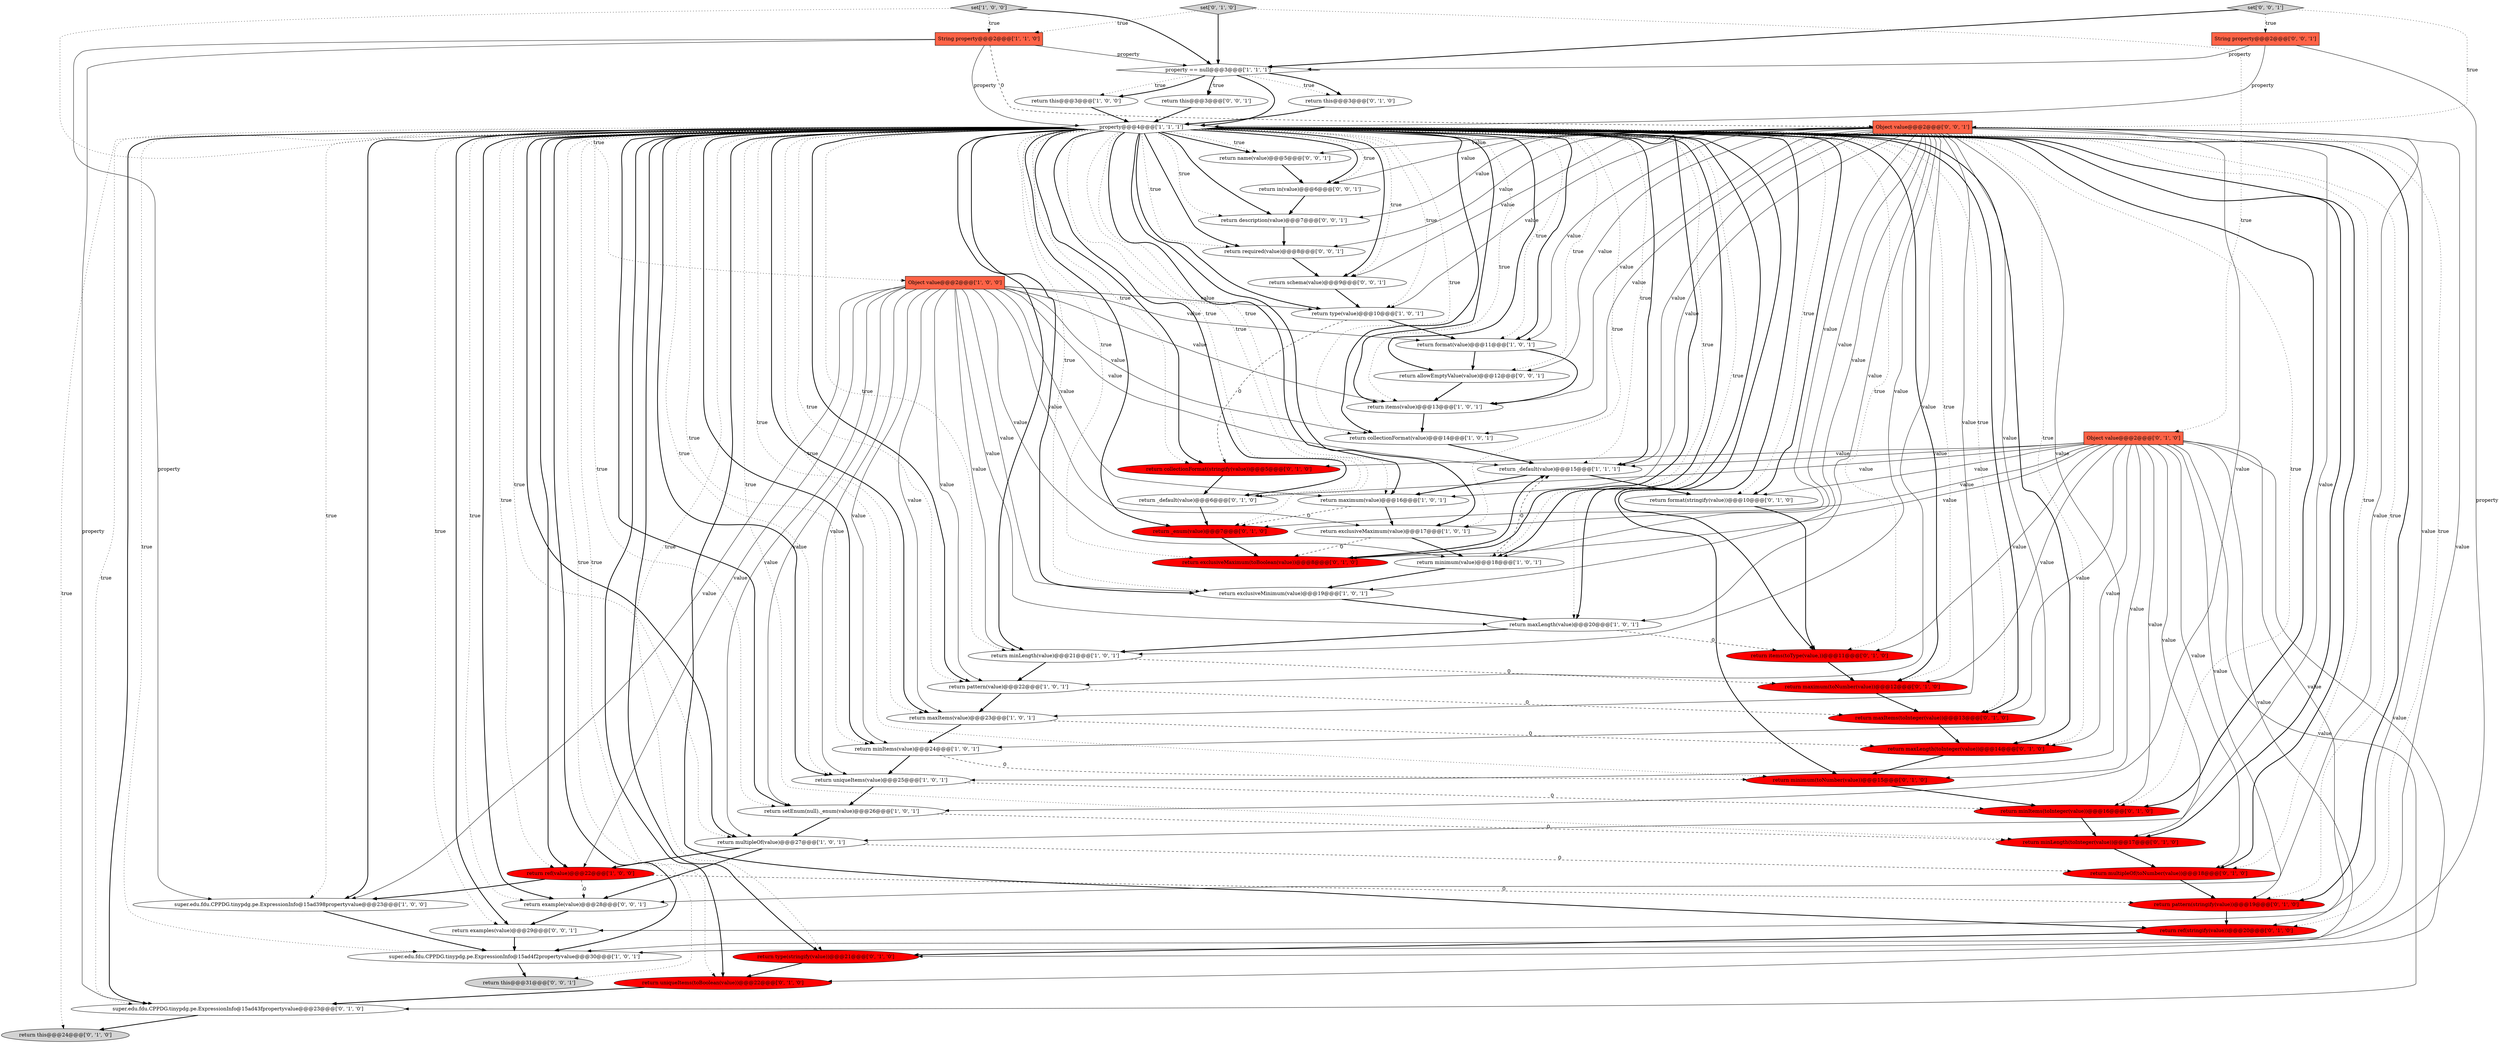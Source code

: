 digraph {
13 [style = filled, label = "property@@@4@@@['1', '1', '1']", fillcolor = white, shape = diamond image = "AAA0AAABBB1BBB"];
56 [style = filled, label = "set['0', '0', '1']", fillcolor = lightgray, shape = diamond image = "AAA0AAABBB3BBB"];
39 [style = filled, label = "return items(toType(value,))@@@11@@@['0', '1', '0']", fillcolor = red, shape = ellipse image = "AAA1AAABBB2BBB"];
20 [style = filled, label = "return pattern(value)@@@22@@@['1', '0', '1']", fillcolor = white, shape = ellipse image = "AAA0AAABBB1BBB"];
60 [style = filled, label = "return description(value)@@@7@@@['0', '0', '1']", fillcolor = white, shape = ellipse image = "AAA0AAABBB3BBB"];
8 [style = filled, label = "set['1', '0', '0']", fillcolor = lightgray, shape = diamond image = "AAA0AAABBB1BBB"];
26 [style = filled, label = "return maxItems(toInteger(value))@@@13@@@['0', '1', '0']", fillcolor = red, shape = ellipse image = "AAA1AAABBB2BBB"];
38 [style = filled, label = "return minLength(toInteger(value))@@@17@@@['0', '1', '0']", fillcolor = red, shape = ellipse image = "AAA1AAABBB2BBB"];
43 [style = filled, label = "return maximum(toNumber(value))@@@12@@@['0', '1', '0']", fillcolor = red, shape = ellipse image = "AAA1AAABBB2BBB"];
25 [style = filled, label = "super.edu.fdu.CPPDG.tinypdg.pe.ExpressionInfo@15ad398propertyvalue@@@23@@@['1', '0', '0']", fillcolor = white, shape = ellipse image = "AAA0AAABBB1BBB"];
17 [style = filled, label = "super.edu.fdu.CPPDG.tinypdg.pe.ExpressionInfo@15ad4f2propertyvalue@@@30@@@['1', '0', '1']", fillcolor = white, shape = ellipse image = "AAA0AAABBB1BBB"];
22 [style = filled, label = "return minLength(value)@@@21@@@['1', '0', '1']", fillcolor = white, shape = ellipse image = "AAA0AAABBB1BBB"];
27 [style = filled, label = "return minimum(toNumber(value))@@@15@@@['0', '1', '0']", fillcolor = red, shape = ellipse image = "AAA1AAABBB2BBB"];
49 [style = filled, label = "return required(value)@@@8@@@['0', '0', '1']", fillcolor = white, shape = ellipse image = "AAA0AAABBB3BBB"];
51 [style = filled, label = "return this@@@31@@@['0', '0', '1']", fillcolor = lightgray, shape = ellipse image = "AAA0AAABBB3BBB"];
57 [style = filled, label = "String property@@@2@@@['0', '0', '1']", fillcolor = tomato, shape = box image = "AAA0AAABBB3BBB"];
16 [style = filled, label = "property == null@@@3@@@['1', '1', '1']", fillcolor = white, shape = diamond image = "AAA0AAABBB1BBB"];
18 [style = filled, label = "return exclusiveMinimum(value)@@@19@@@['1', '0', '1']", fillcolor = white, shape = ellipse image = "AAA0AAABBB1BBB"];
55 [style = filled, label = "return this@@@3@@@['0', '0', '1']", fillcolor = white, shape = ellipse image = "AAA0AAABBB3BBB"];
44 [style = filled, label = "return this@@@24@@@['0', '1', '0']", fillcolor = lightgray, shape = ellipse image = "AAA0AAABBB2BBB"];
3 [style = filled, label = "return collectionFormat(value)@@@14@@@['1', '0', '1']", fillcolor = white, shape = ellipse image = "AAA0AAABBB1BBB"];
7 [style = filled, label = "return _default(value)@@@15@@@['1', '1', '1']", fillcolor = white, shape = ellipse image = "AAA0AAABBB1BBB"];
31 [style = filled, label = "return minItems(toInteger(value))@@@16@@@['0', '1', '0']", fillcolor = red, shape = ellipse image = "AAA1AAABBB2BBB"];
50 [style = filled, label = "return allowEmptyValue(value)@@@12@@@['0', '0', '1']", fillcolor = white, shape = ellipse image = "AAA0AAABBB3BBB"];
24 [style = filled, label = "String property@@@2@@@['1', '1', '0']", fillcolor = tomato, shape = box image = "AAA0AAABBB1BBB"];
19 [style = filled, label = "return exclusiveMaximum(value)@@@17@@@['1', '0', '1']", fillcolor = white, shape = ellipse image = "AAA0AAABBB1BBB"];
14 [style = filled, label = "return uniqueItems(value)@@@25@@@['1', '0', '1']", fillcolor = white, shape = ellipse image = "AAA0AAABBB1BBB"];
33 [style = filled, label = "super.edu.fdu.CPPDG.tinypdg.pe.ExpressionInfo@15ad43fpropertyvalue@@@23@@@['0', '1', '0']", fillcolor = white, shape = ellipse image = "AAA0AAABBB2BBB"];
11 [style = filled, label = "return items(value)@@@13@@@['1', '0', '1']", fillcolor = white, shape = ellipse image = "AAA0AAABBB1BBB"];
21 [style = filled, label = "return setEnum(null)._enum(value)@@@26@@@['1', '0', '1']", fillcolor = white, shape = ellipse image = "AAA0AAABBB1BBB"];
28 [style = filled, label = "return _default(value)@@@6@@@['0', '1', '0']", fillcolor = white, shape = ellipse image = "AAA0AAABBB2BBB"];
29 [style = filled, label = "return maxLength(toInteger(value))@@@14@@@['0', '1', '0']", fillcolor = red, shape = ellipse image = "AAA1AAABBB2BBB"];
42 [style = filled, label = "set['0', '1', '0']", fillcolor = lightgray, shape = diamond image = "AAA0AAABBB2BBB"];
37 [style = filled, label = "return multipleOf(toNumber(value))@@@18@@@['0', '1', '0']", fillcolor = red, shape = ellipse image = "AAA1AAABBB2BBB"];
48 [style = filled, label = "return name(value)@@@5@@@['0', '0', '1']", fillcolor = white, shape = ellipse image = "AAA0AAABBB3BBB"];
47 [style = filled, label = "return format(stringify(value))@@@10@@@['0', '1', '0']", fillcolor = white, shape = ellipse image = "AAA0AAABBB2BBB"];
15 [style = filled, label = "Object value@@@2@@@['1', '0', '0']", fillcolor = tomato, shape = box image = "AAA0AAABBB1BBB"];
4 [style = filled, label = "return minItems(value)@@@24@@@['1', '0', '1']", fillcolor = white, shape = ellipse image = "AAA0AAABBB1BBB"];
45 [style = filled, label = "return exclusiveMaximum(toBoolean(value))@@@8@@@['0', '1', '0']", fillcolor = red, shape = ellipse image = "AAA1AAABBB2BBB"];
1 [style = filled, label = "return format(value)@@@11@@@['1', '0', '1']", fillcolor = white, shape = ellipse image = "AAA0AAABBB1BBB"];
52 [style = filled, label = "return example(value)@@@28@@@['0', '0', '1']", fillcolor = white, shape = ellipse image = "AAA0AAABBB3BBB"];
10 [style = filled, label = "return ref(value)@@@22@@@['1', '0', '0']", fillcolor = red, shape = ellipse image = "AAA1AAABBB1BBB"];
34 [style = filled, label = "Object value@@@2@@@['0', '1', '0']", fillcolor = tomato, shape = box image = "AAA0AAABBB2BBB"];
23 [style = filled, label = "return multipleOf(value)@@@27@@@['1', '0', '1']", fillcolor = white, shape = ellipse image = "AAA0AAABBB1BBB"];
59 [style = filled, label = "return schema(value)@@@9@@@['0', '0', '1']", fillcolor = white, shape = ellipse image = "AAA0AAABBB3BBB"];
5 [style = filled, label = "return type(value)@@@10@@@['1', '0', '1']", fillcolor = white, shape = ellipse image = "AAA0AAABBB1BBB"];
32 [style = filled, label = "return this@@@3@@@['0', '1', '0']", fillcolor = white, shape = ellipse image = "AAA0AAABBB2BBB"];
36 [style = filled, label = "return collectionFormat(stringify(value))@@@5@@@['0', '1', '0']", fillcolor = red, shape = ellipse image = "AAA1AAABBB2BBB"];
0 [style = filled, label = "return maxLength(value)@@@20@@@['1', '0', '1']", fillcolor = white, shape = ellipse image = "AAA0AAABBB1BBB"];
41 [style = filled, label = "return _enum(value)@@@7@@@['0', '1', '0']", fillcolor = red, shape = ellipse image = "AAA1AAABBB2BBB"];
30 [style = filled, label = "return type(stringify(value))@@@21@@@['0', '1', '0']", fillcolor = red, shape = ellipse image = "AAA1AAABBB2BBB"];
6 [style = filled, label = "return minimum(value)@@@18@@@['1', '0', '1']", fillcolor = white, shape = ellipse image = "AAA0AAABBB1BBB"];
2 [style = filled, label = "return maxItems(value)@@@23@@@['1', '0', '1']", fillcolor = white, shape = ellipse image = "AAA0AAABBB1BBB"];
53 [style = filled, label = "return examples(value)@@@29@@@['0', '0', '1']", fillcolor = white, shape = ellipse image = "AAA0AAABBB3BBB"];
35 [style = filled, label = "return uniqueItems(toBoolean(value))@@@22@@@['0', '1', '0']", fillcolor = red, shape = ellipse image = "AAA1AAABBB2BBB"];
58 [style = filled, label = "Object value@@@2@@@['0', '0', '1']", fillcolor = tomato, shape = box image = "AAA0AAABBB3BBB"];
12 [style = filled, label = "return maximum(value)@@@16@@@['1', '0', '1']", fillcolor = white, shape = ellipse image = "AAA0AAABBB1BBB"];
54 [style = filled, label = "return in(value)@@@6@@@['0', '0', '1']", fillcolor = white, shape = ellipse image = "AAA0AAABBB3BBB"];
46 [style = filled, label = "return pattern(stringify(value))@@@19@@@['0', '1', '0']", fillcolor = red, shape = ellipse image = "AAA1AAABBB2BBB"];
9 [style = filled, label = "return this@@@3@@@['1', '0', '0']", fillcolor = white, shape = ellipse image = "AAA0AAABBB1BBB"];
40 [style = filled, label = "return ref(stringify(value))@@@20@@@['0', '1', '0']", fillcolor = red, shape = ellipse image = "AAA1AAABBB2BBB"];
8->16 [style = bold, label=""];
15->10 [style = solid, label="value"];
58->20 [style = solid, label="value"];
13->47 [style = bold, label=""];
58->14 [style = solid, label="value"];
16->9 [style = dotted, label="true"];
13->49 [style = dotted, label="true"];
49->59 [style = bold, label=""];
13->28 [style = dotted, label="true"];
16->55 [style = bold, label=""];
13->27 [style = dotted, label="true"];
58->23 [style = solid, label="value"];
13->51 [style = dotted, label="true"];
13->41 [style = dotted, label="true"];
13->20 [style = dotted, label="true"];
13->60 [style = dotted, label="true"];
58->52 [style = solid, label="value"];
15->1 [style = solid, label="value"];
36->28 [style = bold, label=""];
13->5 [style = dotted, label="true"];
57->17 [style = solid, label="property"];
55->13 [style = bold, label=""];
43->26 [style = bold, label=""];
13->49 [style = bold, label=""];
15->22 [style = solid, label="value"];
13->10 [style = dotted, label="true"];
34->31 [style = solid, label="value"];
13->1 [style = bold, label=""];
34->36 [style = solid, label="value"];
45->7 [style = bold, label=""];
13->35 [style = dotted, label="true"];
48->54 [style = bold, label=""];
58->5 [style = solid, label="value"];
34->38 [style = solid, label="value"];
13->59 [style = bold, label=""];
13->17 [style = bold, label=""];
13->21 [style = dotted, label="true"];
23->52 [style = bold, label=""];
15->6 [style = solid, label="value"];
58->21 [style = solid, label="value"];
13->36 [style = bold, label=""];
58->59 [style = solid, label="value"];
34->43 [style = solid, label="value"];
56->58 [style = dotted, label="true"];
13->45 [style = bold, label=""];
16->32 [style = dotted, label="true"];
13->46 [style = bold, label=""];
34->35 [style = solid, label="value"];
13->50 [style = dotted, label="true"];
58->1 [style = solid, label="value"];
13->37 [style = dotted, label="true"];
41->45 [style = bold, label=""];
58->6 [style = solid, label="value"];
13->22 [style = bold, label=""];
13->31 [style = bold, label=""];
58->18 [style = solid, label="value"];
58->11 [style = solid, label="value"];
33->44 [style = bold, label=""];
13->14 [style = bold, label=""];
18->0 [style = bold, label=""];
16->9 [style = bold, label=""];
13->4 [style = dotted, label="true"];
13->44 [style = dotted, label="true"];
13->39 [style = dotted, label="true"];
20->26 [style = dashed, label="0"];
15->4 [style = solid, label="value"];
13->6 [style = dotted, label="true"];
13->25 [style = bold, label=""];
13->17 [style = dotted, label="true"];
13->59 [style = dotted, label="true"];
1->50 [style = bold, label=""];
13->3 [style = dotted, label="true"];
13->25 [style = dotted, label="true"];
54->60 [style = bold, label=""];
22->43 [style = dashed, label="0"];
58->54 [style = solid, label="value"];
58->50 [style = solid, label="value"];
13->36 [style = dotted, label="true"];
34->41 [style = solid, label="value"];
58->22 [style = solid, label="value"];
58->49 [style = solid, label="value"];
13->19 [style = dotted, label="true"];
27->31 [style = bold, label=""];
16->32 [style = bold, label=""];
24->16 [style = solid, label="property"];
13->7 [style = dotted, label="true"];
13->40 [style = bold, label=""];
15->14 [style = solid, label="value"];
47->39 [style = bold, label=""];
19->45 [style = dashed, label="0"];
19->6 [style = bold, label=""];
2->4 [style = bold, label=""];
13->11 [style = bold, label=""];
24->33 [style = solid, label="property"];
58->17 [style = solid, label="value"];
13->23 [style = dotted, label="true"];
1->11 [style = bold, label=""];
34->37 [style = solid, label="value"];
15->3 [style = solid, label="value"];
34->30 [style = solid, label="value"];
42->24 [style = dotted, label="true"];
13->60 [style = bold, label=""];
17->51 [style = bold, label=""];
15->12 [style = solid, label="value"];
58->0 [style = solid, label="value"];
34->39 [style = solid, label="value"];
5->1 [style = bold, label=""];
13->37 [style = bold, label=""];
29->27 [style = bold, label=""];
58->12 [style = solid, label="value"];
13->46 [style = dotted, label="true"];
13->12 [style = bold, label=""];
13->22 [style = dotted, label="true"];
37->46 [style = bold, label=""];
22->20 [style = bold, label=""];
3->7 [style = bold, label=""];
58->7 [style = solid, label="value"];
15->11 [style = solid, label="value"];
13->0 [style = dotted, label="true"];
34->40 [style = solid, label="value"];
58->60 [style = solid, label="value"];
13->29 [style = dotted, label="true"];
10->25 [style = bold, label=""];
13->43 [style = bold, label=""];
38->37 [style = bold, label=""];
13->5 [style = bold, label=""];
23->10 [style = bold, label=""];
56->16 [style = bold, label=""];
13->40 [style = dotted, label="true"];
13->28 [style = bold, label=""];
46->40 [style = bold, label=""];
58->48 [style = solid, label="value"];
58->2 [style = solid, label="value"];
14->21 [style = bold, label=""];
13->18 [style = bold, label=""];
13->52 [style = dotted, label="true"];
13->0 [style = bold, label=""];
21->23 [style = bold, label=""];
14->31 [style = dashed, label="0"];
13->10 [style = bold, label=""];
13->45 [style = dotted, label="true"];
15->2 [style = solid, label="value"];
13->18 [style = dotted, label="true"];
16->13 [style = bold, label=""];
4->14 [style = bold, label=""];
34->26 [style = solid, label="value"];
16->55 [style = dotted, label="true"];
13->26 [style = dotted, label="true"];
6->18 [style = bold, label=""];
6->7 [style = dashed, label="0"];
13->54 [style = bold, label=""];
15->5 [style = solid, label="value"];
13->53 [style = dotted, label="true"];
15->20 [style = solid, label="value"];
8->15 [style = dotted, label="true"];
42->16 [style = bold, label=""];
13->48 [style = bold, label=""];
4->27 [style = dashed, label="0"];
13->39 [style = bold, label=""];
34->7 [style = solid, label="value"];
13->38 [style = dotted, label="true"];
24->13 [style = solid, label="property"];
31->38 [style = bold, label=""];
21->38 [style = dashed, label="0"];
59->5 [style = bold, label=""];
25->17 [style = bold, label=""];
8->24 [style = dotted, label="true"];
23->37 [style = dashed, label="0"];
28->41 [style = bold, label=""];
12->41 [style = dashed, label="0"];
15->18 [style = solid, label="value"];
57->16 [style = solid, label="property"];
13->50 [style = bold, label=""];
60->49 [style = bold, label=""];
13->41 [style = bold, label=""];
13->2 [style = dotted, label="true"];
10->46 [style = dashed, label="0"];
10->52 [style = dashed, label="0"];
13->19 [style = bold, label=""];
13->30 [style = dotted, label="true"];
13->27 [style = bold, label=""];
30->35 [style = bold, label=""];
13->33 [style = dotted, label="true"];
58->19 [style = solid, label="value"];
11->3 [style = bold, label=""];
13->26 [style = bold, label=""];
2->29 [style = dashed, label="0"];
15->0 [style = solid, label="value"];
24->58 [style = dashed, label="0"];
15->23 [style = solid, label="value"];
34->28 [style = solid, label="value"];
56->57 [style = dotted, label="true"];
15->7 [style = solid, label="value"];
13->11 [style = dotted, label="true"];
40->30 [style = bold, label=""];
13->6 [style = bold, label=""];
13->14 [style = dotted, label="true"];
13->52 [style = bold, label=""];
34->27 [style = solid, label="value"];
42->34 [style = dotted, label="true"];
34->47 [style = solid, label="value"];
13->2 [style = bold, label=""];
34->45 [style = solid, label="value"];
52->53 [style = bold, label=""];
13->53 [style = bold, label=""];
13->12 [style = dotted, label="true"];
7->12 [style = bold, label=""];
7->47 [style = bold, label=""];
34->46 [style = solid, label="value"];
26->29 [style = bold, label=""];
15->19 [style = solid, label="value"];
39->43 [style = bold, label=""];
35->33 [style = bold, label=""];
13->30 [style = bold, label=""];
0->39 [style = dashed, label="0"];
57->13 [style = solid, label="property"];
5->36 [style = dashed, label="0"];
24->25 [style = solid, label="property"];
15->25 [style = solid, label="value"];
34->33 [style = solid, label="value"];
58->4 [style = solid, label="value"];
13->43 [style = dotted, label="true"];
15->21 [style = solid, label="value"];
20->2 [style = bold, label=""];
58->3 [style = solid, label="value"];
13->1 [style = dotted, label="true"];
13->29 [style = bold, label=""];
34->29 [style = solid, label="value"];
13->31 [style = dotted, label="true"];
13->3 [style = bold, label=""];
50->11 [style = bold, label=""];
13->7 [style = bold, label=""];
0->22 [style = bold, label=""];
53->17 [style = bold, label=""];
13->23 [style = bold, label=""];
58->53 [style = solid, label="value"];
13->38 [style = bold, label=""];
13->48 [style = dotted, label="true"];
13->47 [style = dotted, label="true"];
12->19 [style = bold, label=""];
32->13 [style = bold, label=""];
13->21 [style = bold, label=""];
13->33 [style = bold, label=""];
13->35 [style = bold, label=""];
13->4 [style = bold, label=""];
13->54 [style = dotted, label="true"];
9->13 [style = bold, label=""];
13->20 [style = bold, label=""];
}
